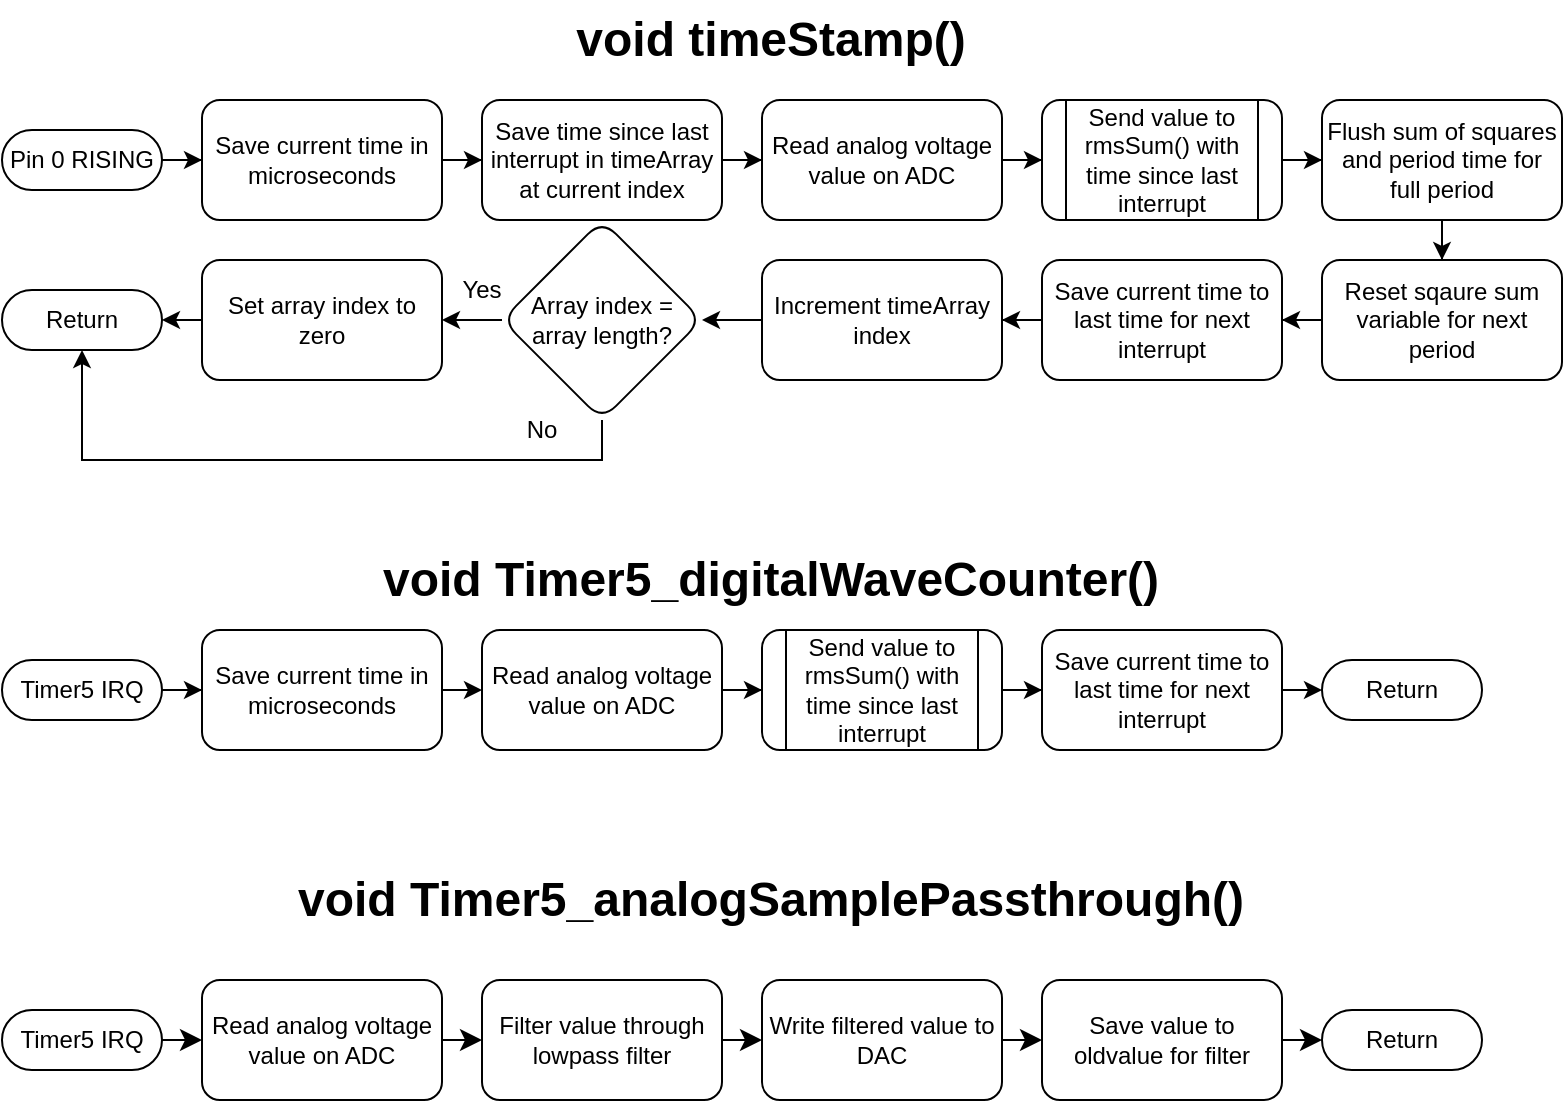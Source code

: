 <mxfile version="22.1.18" type="github" pages="2">
  <diagram id="C5RBs43oDa-KdzZeNtuy" name="Page-1">
    <mxGraphModel dx="926" dy="806" grid="1" gridSize="10" guides="1" tooltips="1" connect="1" arrows="1" fold="1" page="1" pageScale="1" pageWidth="827" pageHeight="1169" math="0" shadow="0">
      <root>
        <mxCell id="WIyWlLk6GJQsqaUBKTNV-0" />
        <mxCell id="WIyWlLk6GJQsqaUBKTNV-1" parent="WIyWlLk6GJQsqaUBKTNV-0" />
        <mxCell id="hklokKXVVv5O5HjFflUN-2" value="" style="edgeStyle=orthogonalEdgeStyle;rounded=0;orthogonalLoop=1;jettySize=auto;html=1;" parent="WIyWlLk6GJQsqaUBKTNV-1" source="hklokKXVVv5O5HjFflUN-0" target="hklokKXVVv5O5HjFflUN-1" edge="1">
          <mxGeometry relative="1" as="geometry" />
        </mxCell>
        <mxCell id="hklokKXVVv5O5HjFflUN-0" value="Pin 0 RISING" style="html=1;dashed=0;whiteSpace=wrap;shape=mxgraph.dfd.start" parent="WIyWlLk6GJQsqaUBKTNV-1" vertex="1">
          <mxGeometry x="30" y="115" width="80" height="30" as="geometry" />
        </mxCell>
        <mxCell id="hklokKXVVv5O5HjFflUN-4" value="" style="edgeStyle=orthogonalEdgeStyle;rounded=0;orthogonalLoop=1;jettySize=auto;html=1;" parent="WIyWlLk6GJQsqaUBKTNV-1" source="hklokKXVVv5O5HjFflUN-1" target="hklokKXVVv5O5HjFflUN-3" edge="1">
          <mxGeometry relative="1" as="geometry" />
        </mxCell>
        <mxCell id="hklokKXVVv5O5HjFflUN-1" value="Save current time in microseconds" style="rounded=1;whiteSpace=wrap;html=1;dashed=0;" parent="WIyWlLk6GJQsqaUBKTNV-1" vertex="1">
          <mxGeometry x="130" y="100" width="120" height="60" as="geometry" />
        </mxCell>
        <mxCell id="hklokKXVVv5O5HjFflUN-6" value="" style="edgeStyle=orthogonalEdgeStyle;rounded=0;orthogonalLoop=1;jettySize=auto;html=1;" parent="WIyWlLk6GJQsqaUBKTNV-1" source="hklokKXVVv5O5HjFflUN-3" target="hklokKXVVv5O5HjFflUN-5" edge="1">
          <mxGeometry relative="1" as="geometry" />
        </mxCell>
        <mxCell id="hklokKXVVv5O5HjFflUN-3" value="Save time since last interrupt in timeArray at current index" style="whiteSpace=wrap;html=1;rounded=1;dashed=0;" parent="WIyWlLk6GJQsqaUBKTNV-1" vertex="1">
          <mxGeometry x="270" y="100" width="120" height="60" as="geometry" />
        </mxCell>
        <mxCell id="hklokKXVVv5O5HjFflUN-10" value="" style="edgeStyle=orthogonalEdgeStyle;rounded=0;orthogonalLoop=1;jettySize=auto;html=1;" parent="WIyWlLk6GJQsqaUBKTNV-1" source="hklokKXVVv5O5HjFflUN-5" target="hklokKXVVv5O5HjFflUN-9" edge="1">
          <mxGeometry relative="1" as="geometry" />
        </mxCell>
        <mxCell id="hklokKXVVv5O5HjFflUN-5" value="Read analog voltage value on ADC" style="whiteSpace=wrap;html=1;rounded=1;dashed=0;" parent="WIyWlLk6GJQsqaUBKTNV-1" vertex="1">
          <mxGeometry x="410" y="100" width="120" height="60" as="geometry" />
        </mxCell>
        <mxCell id="hklokKXVVv5O5HjFflUN-12" value="" style="edgeStyle=orthogonalEdgeStyle;rounded=0;orthogonalLoop=1;jettySize=auto;html=1;" parent="WIyWlLk6GJQsqaUBKTNV-1" source="hklokKXVVv5O5HjFflUN-9" target="hklokKXVVv5O5HjFflUN-11" edge="1">
          <mxGeometry relative="1" as="geometry" />
        </mxCell>
        <mxCell id="hklokKXVVv5O5HjFflUN-9" value="Send value to rmsSum() with time since last interrupt" style="shape=process;whiteSpace=wrap;html=1;backgroundOutline=1;rounded=1;dashed=0;" parent="WIyWlLk6GJQsqaUBKTNV-1" vertex="1">
          <mxGeometry x="550" y="100" width="120" height="60" as="geometry" />
        </mxCell>
        <mxCell id="hklokKXVVv5O5HjFflUN-14" value="" style="edgeStyle=orthogonalEdgeStyle;rounded=0;orthogonalLoop=1;jettySize=auto;html=1;" parent="WIyWlLk6GJQsqaUBKTNV-1" source="hklokKXVVv5O5HjFflUN-11" target="hklokKXVVv5O5HjFflUN-13" edge="1">
          <mxGeometry relative="1" as="geometry" />
        </mxCell>
        <mxCell id="hklokKXVVv5O5HjFflUN-11" value="Flush sum of squares and period time for full period" style="whiteSpace=wrap;html=1;rounded=1;dashed=0;" parent="WIyWlLk6GJQsqaUBKTNV-1" vertex="1">
          <mxGeometry x="690" y="100" width="120" height="60" as="geometry" />
        </mxCell>
        <mxCell id="hklokKXVVv5O5HjFflUN-16" value="" style="edgeStyle=orthogonalEdgeStyle;rounded=0;orthogonalLoop=1;jettySize=auto;html=1;" parent="WIyWlLk6GJQsqaUBKTNV-1" source="hklokKXVVv5O5HjFflUN-13" target="hklokKXVVv5O5HjFflUN-15" edge="1">
          <mxGeometry relative="1" as="geometry" />
        </mxCell>
        <mxCell id="hklokKXVVv5O5HjFflUN-13" value="Reset sqaure sum variable for next period" style="whiteSpace=wrap;html=1;rounded=1;dashed=0;" parent="WIyWlLk6GJQsqaUBKTNV-1" vertex="1">
          <mxGeometry x="690" y="180" width="120" height="60" as="geometry" />
        </mxCell>
        <mxCell id="PeePpHPMLZSX_GtU09Wr-3" value="" style="edgeStyle=orthogonalEdgeStyle;rounded=0;orthogonalLoop=1;jettySize=auto;html=1;" parent="WIyWlLk6GJQsqaUBKTNV-1" source="hklokKXVVv5O5HjFflUN-15" target="PeePpHPMLZSX_GtU09Wr-2" edge="1">
          <mxGeometry relative="1" as="geometry" />
        </mxCell>
        <mxCell id="hklokKXVVv5O5HjFflUN-15" value="Save current time to last time for next interrupt" style="whiteSpace=wrap;html=1;rounded=1;dashed=0;" parent="WIyWlLk6GJQsqaUBKTNV-1" vertex="1">
          <mxGeometry x="550" y="180" width="120" height="60" as="geometry" />
        </mxCell>
        <mxCell id="PeePpHPMLZSX_GtU09Wr-5" value="" style="edgeStyle=orthogonalEdgeStyle;rounded=0;orthogonalLoop=1;jettySize=auto;html=1;" parent="WIyWlLk6GJQsqaUBKTNV-1" source="PeePpHPMLZSX_GtU09Wr-2" target="PeePpHPMLZSX_GtU09Wr-4" edge="1">
          <mxGeometry relative="1" as="geometry" />
        </mxCell>
        <mxCell id="PeePpHPMLZSX_GtU09Wr-2" value="Increment timeArray index" style="whiteSpace=wrap;html=1;rounded=1;dashed=0;" parent="WIyWlLk6GJQsqaUBKTNV-1" vertex="1">
          <mxGeometry x="410" y="180" width="120" height="60" as="geometry" />
        </mxCell>
        <mxCell id="PeePpHPMLZSX_GtU09Wr-7" value="" style="edgeStyle=orthogonalEdgeStyle;rounded=0;orthogonalLoop=1;jettySize=auto;html=1;" parent="WIyWlLk6GJQsqaUBKTNV-1" source="PeePpHPMLZSX_GtU09Wr-4" target="PeePpHPMLZSX_GtU09Wr-6" edge="1">
          <mxGeometry relative="1" as="geometry" />
        </mxCell>
        <mxCell id="PeePpHPMLZSX_GtU09Wr-4" value="Array index = array length?" style="rhombus;whiteSpace=wrap;html=1;rounded=1;dashed=0;" parent="WIyWlLk6GJQsqaUBKTNV-1" vertex="1">
          <mxGeometry x="280" y="160" width="100" height="100" as="geometry" />
        </mxCell>
        <mxCell id="PeePpHPMLZSX_GtU09Wr-6" value="Set array index to zero" style="whiteSpace=wrap;html=1;rounded=1;dashed=0;" parent="WIyWlLk6GJQsqaUBKTNV-1" vertex="1">
          <mxGeometry x="130" y="180" width="120" height="60" as="geometry" />
        </mxCell>
        <mxCell id="PeePpHPMLZSX_GtU09Wr-10" value="Return" style="html=1;dashed=0;whiteSpace=wrap;shape=mxgraph.dfd.start" parent="WIyWlLk6GJQsqaUBKTNV-1" vertex="1">
          <mxGeometry x="30" y="195" width="80" height="30" as="geometry" />
        </mxCell>
        <mxCell id="PeePpHPMLZSX_GtU09Wr-11" style="edgeStyle=orthogonalEdgeStyle;rounded=0;orthogonalLoop=1;jettySize=auto;html=1;exitX=0;exitY=0.5;exitDx=0;exitDy=0;entryX=1;entryY=0.5;entryDx=0;entryDy=0;entryPerimeter=0;" parent="WIyWlLk6GJQsqaUBKTNV-1" source="PeePpHPMLZSX_GtU09Wr-6" target="PeePpHPMLZSX_GtU09Wr-10" edge="1">
          <mxGeometry relative="1" as="geometry" />
        </mxCell>
        <mxCell id="PeePpHPMLZSX_GtU09Wr-12" value="void timeStamp()" style="text;strokeColor=none;fillColor=none;html=1;fontSize=24;fontStyle=1;verticalAlign=middle;align=center;" parent="WIyWlLk6GJQsqaUBKTNV-1" vertex="1">
          <mxGeometry x="364" y="50" width="100" height="40" as="geometry" />
        </mxCell>
        <mxCell id="PeePpHPMLZSX_GtU09Wr-13" style="edgeStyle=orthogonalEdgeStyle;rounded=0;orthogonalLoop=1;jettySize=auto;html=1;exitX=0.5;exitY=1;exitDx=0;exitDy=0;entryX=0.5;entryY=0.5;entryDx=0;entryDy=15;entryPerimeter=0;" parent="WIyWlLk6GJQsqaUBKTNV-1" source="PeePpHPMLZSX_GtU09Wr-4" target="PeePpHPMLZSX_GtU09Wr-10" edge="1">
          <mxGeometry relative="1" as="geometry" />
        </mxCell>
        <mxCell id="PeePpHPMLZSX_GtU09Wr-14" value="Yes" style="text;html=1;strokeColor=none;fillColor=none;align=center;verticalAlign=middle;whiteSpace=wrap;rounded=0;" parent="WIyWlLk6GJQsqaUBKTNV-1" vertex="1">
          <mxGeometry x="240" y="180" width="60" height="30" as="geometry" />
        </mxCell>
        <mxCell id="PeePpHPMLZSX_GtU09Wr-15" value="No" style="text;html=1;strokeColor=none;fillColor=none;align=center;verticalAlign=middle;whiteSpace=wrap;rounded=0;" parent="WIyWlLk6GJQsqaUBKTNV-1" vertex="1">
          <mxGeometry x="270" y="250" width="60" height="30" as="geometry" />
        </mxCell>
        <mxCell id="PeePpHPMLZSX_GtU09Wr-18" value="" style="edgeStyle=orthogonalEdgeStyle;rounded=0;orthogonalLoop=1;jettySize=auto;html=1;" parent="WIyWlLk6GJQsqaUBKTNV-1" source="PeePpHPMLZSX_GtU09Wr-16" target="PeePpHPMLZSX_GtU09Wr-17" edge="1">
          <mxGeometry relative="1" as="geometry" />
        </mxCell>
        <mxCell id="PeePpHPMLZSX_GtU09Wr-16" value="Timer5 IRQ" style="html=1;dashed=0;whiteSpace=wrap;shape=mxgraph.dfd.start" parent="WIyWlLk6GJQsqaUBKTNV-1" vertex="1">
          <mxGeometry x="30" y="380" width="80" height="30" as="geometry" />
        </mxCell>
        <mxCell id="PeePpHPMLZSX_GtU09Wr-22" style="edgeStyle=orthogonalEdgeStyle;rounded=0;orthogonalLoop=1;jettySize=auto;html=1;exitX=1;exitY=0.5;exitDx=0;exitDy=0;entryX=0;entryY=0.5;entryDx=0;entryDy=0;" parent="WIyWlLk6GJQsqaUBKTNV-1" source="PeePpHPMLZSX_GtU09Wr-17" target="PeePpHPMLZSX_GtU09Wr-20" edge="1">
          <mxGeometry relative="1" as="geometry" />
        </mxCell>
        <mxCell id="PeePpHPMLZSX_GtU09Wr-17" value="Save current time in microseconds" style="rounded=1;whiteSpace=wrap;html=1;dashed=0;" parent="WIyWlLk6GJQsqaUBKTNV-1" vertex="1">
          <mxGeometry x="130" y="365" width="120" height="60" as="geometry" />
        </mxCell>
        <mxCell id="PeePpHPMLZSX_GtU09Wr-19" value="" style="edgeStyle=orthogonalEdgeStyle;rounded=0;orthogonalLoop=1;jettySize=auto;html=1;" parent="WIyWlLk6GJQsqaUBKTNV-1" source="PeePpHPMLZSX_GtU09Wr-20" target="PeePpHPMLZSX_GtU09Wr-21" edge="1">
          <mxGeometry relative="1" as="geometry" />
        </mxCell>
        <mxCell id="PeePpHPMLZSX_GtU09Wr-20" value="Read analog voltage value on ADC" style="whiteSpace=wrap;html=1;rounded=1;dashed=0;" parent="WIyWlLk6GJQsqaUBKTNV-1" vertex="1">
          <mxGeometry x="270" y="365" width="120" height="60" as="geometry" />
        </mxCell>
        <mxCell id="PeePpHPMLZSX_GtU09Wr-24" value="" style="edgeStyle=orthogonalEdgeStyle;rounded=0;orthogonalLoop=1;jettySize=auto;html=1;" parent="WIyWlLk6GJQsqaUBKTNV-1" source="PeePpHPMLZSX_GtU09Wr-21" target="PeePpHPMLZSX_GtU09Wr-23" edge="1">
          <mxGeometry relative="1" as="geometry" />
        </mxCell>
        <mxCell id="PeePpHPMLZSX_GtU09Wr-21" value="Send value to rmsSum() with time since last interrupt" style="shape=process;whiteSpace=wrap;html=1;backgroundOutline=1;rounded=1;dashed=0;" parent="WIyWlLk6GJQsqaUBKTNV-1" vertex="1">
          <mxGeometry x="410" y="365" width="120" height="60" as="geometry" />
        </mxCell>
        <mxCell id="PeePpHPMLZSX_GtU09Wr-23" value="Save current time to last time for next interrupt" style="whiteSpace=wrap;html=1;rounded=1;dashed=0;" parent="WIyWlLk6GJQsqaUBKTNV-1" vertex="1">
          <mxGeometry x="550" y="365" width="120" height="60" as="geometry" />
        </mxCell>
        <mxCell id="PeePpHPMLZSX_GtU09Wr-25" value="Return" style="html=1;dashed=0;whiteSpace=wrap;shape=mxgraph.dfd.start" parent="WIyWlLk6GJQsqaUBKTNV-1" vertex="1">
          <mxGeometry x="690" y="380" width="80" height="30" as="geometry" />
        </mxCell>
        <mxCell id="PeePpHPMLZSX_GtU09Wr-26" style="edgeStyle=orthogonalEdgeStyle;rounded=0;orthogonalLoop=1;jettySize=auto;html=1;exitX=1;exitY=0.5;exitDx=0;exitDy=0;entryX=0;entryY=0.5;entryDx=0;entryDy=0;entryPerimeter=0;" parent="WIyWlLk6GJQsqaUBKTNV-1" source="PeePpHPMLZSX_GtU09Wr-23" target="PeePpHPMLZSX_GtU09Wr-25" edge="1">
          <mxGeometry relative="1" as="geometry" />
        </mxCell>
        <mxCell id="PeePpHPMLZSX_GtU09Wr-27" value="void Timer5_digitalWaveCounter()" style="text;strokeColor=none;fillColor=none;html=1;fontSize=24;fontStyle=1;verticalAlign=middle;align=center;" parent="WIyWlLk6GJQsqaUBKTNV-1" vertex="1">
          <mxGeometry x="364" y="320" width="100" height="40" as="geometry" />
        </mxCell>
        <mxCell id="4UzRuKjp4Zi57GAiIAzN-0" value="void Timer5_analogSamplePassthrough()" style="text;strokeColor=none;fillColor=none;html=1;fontSize=24;fontStyle=1;verticalAlign=middle;align=center;" vertex="1" parent="WIyWlLk6GJQsqaUBKTNV-1">
          <mxGeometry x="364" y="480" width="100" height="40" as="geometry" />
        </mxCell>
        <mxCell id="4UzRuKjp4Zi57GAiIAzN-3" style="edgeStyle=none;curved=1;rounded=0;orthogonalLoop=1;jettySize=auto;html=1;exitX=1;exitY=0.5;exitDx=0;exitDy=0;exitPerimeter=0;entryX=0;entryY=0.5;entryDx=0;entryDy=0;fontSize=12;startSize=8;endSize=8;" edge="1" parent="WIyWlLk6GJQsqaUBKTNV-1" source="4UzRuKjp4Zi57GAiIAzN-1" target="4UzRuKjp4Zi57GAiIAzN-2">
          <mxGeometry relative="1" as="geometry" />
        </mxCell>
        <mxCell id="4UzRuKjp4Zi57GAiIAzN-1" value="Timer5 IRQ" style="html=1;dashed=0;whiteSpace=wrap;shape=mxgraph.dfd.start" vertex="1" parent="WIyWlLk6GJQsqaUBKTNV-1">
          <mxGeometry x="30" y="555" width="80" height="30" as="geometry" />
        </mxCell>
        <mxCell id="4UzRuKjp4Zi57GAiIAzN-5" value="" style="edgeStyle=none;curved=1;rounded=0;orthogonalLoop=1;jettySize=auto;html=1;fontSize=12;startSize=8;endSize=8;" edge="1" parent="WIyWlLk6GJQsqaUBKTNV-1" source="4UzRuKjp4Zi57GAiIAzN-2" target="4UzRuKjp4Zi57GAiIAzN-4">
          <mxGeometry relative="1" as="geometry" />
        </mxCell>
        <mxCell id="4UzRuKjp4Zi57GAiIAzN-2" value="Read analog voltage value on ADC" style="rounded=1;whiteSpace=wrap;html=1;dashed=0;" vertex="1" parent="WIyWlLk6GJQsqaUBKTNV-1">
          <mxGeometry x="130" y="540" width="120" height="60" as="geometry" />
        </mxCell>
        <mxCell id="4UzRuKjp4Zi57GAiIAzN-7" value="" style="edgeStyle=none;curved=1;rounded=0;orthogonalLoop=1;jettySize=auto;html=1;fontSize=12;startSize=8;endSize=8;" edge="1" parent="WIyWlLk6GJQsqaUBKTNV-1" source="4UzRuKjp4Zi57GAiIAzN-4" target="4UzRuKjp4Zi57GAiIAzN-6">
          <mxGeometry relative="1" as="geometry" />
        </mxCell>
        <mxCell id="4UzRuKjp4Zi57GAiIAzN-4" value="Filter value through lowpass filter" style="whiteSpace=wrap;html=1;rounded=1;dashed=0;" vertex="1" parent="WIyWlLk6GJQsqaUBKTNV-1">
          <mxGeometry x="270" y="540" width="120" height="60" as="geometry" />
        </mxCell>
        <mxCell id="4UzRuKjp4Zi57GAiIAzN-9" value="" style="edgeStyle=none;curved=1;rounded=0;orthogonalLoop=1;jettySize=auto;html=1;fontSize=12;startSize=8;endSize=8;" edge="1" parent="WIyWlLk6GJQsqaUBKTNV-1" source="4UzRuKjp4Zi57GAiIAzN-6" target="4UzRuKjp4Zi57GAiIAzN-8">
          <mxGeometry relative="1" as="geometry" />
        </mxCell>
        <mxCell id="4UzRuKjp4Zi57GAiIAzN-6" value="Write filtered value to DAC" style="whiteSpace=wrap;html=1;rounded=1;dashed=0;" vertex="1" parent="WIyWlLk6GJQsqaUBKTNV-1">
          <mxGeometry x="410" y="540" width="120" height="60" as="geometry" />
        </mxCell>
        <mxCell id="4UzRuKjp4Zi57GAiIAzN-8" value="Save value to oldvalue for filter" style="whiteSpace=wrap;html=1;rounded=1;dashed=0;" vertex="1" parent="WIyWlLk6GJQsqaUBKTNV-1">
          <mxGeometry x="550" y="540" width="120" height="60" as="geometry" />
        </mxCell>
        <mxCell id="4UzRuKjp4Zi57GAiIAzN-10" value="Return" style="html=1;dashed=0;whiteSpace=wrap;shape=mxgraph.dfd.start" vertex="1" parent="WIyWlLk6GJQsqaUBKTNV-1">
          <mxGeometry x="690" y="555" width="80" height="30" as="geometry" />
        </mxCell>
        <mxCell id="4UzRuKjp4Zi57GAiIAzN-11" style="edgeStyle=none;curved=1;rounded=0;orthogonalLoop=1;jettySize=auto;html=1;exitX=1;exitY=0.5;exitDx=0;exitDy=0;entryX=0;entryY=0.5;entryDx=0;entryDy=0;entryPerimeter=0;fontSize=12;startSize=8;endSize=8;" edge="1" parent="WIyWlLk6GJQsqaUBKTNV-1" source="4UzRuKjp4Zi57GAiIAzN-8" target="4UzRuKjp4Zi57GAiIAzN-10">
          <mxGeometry relative="1" as="geometry" />
        </mxCell>
      </root>
    </mxGraphModel>
  </diagram>
  <diagram id="3FK7qvERHFWDFFrIVxxG" name="Page-2">
    <mxGraphModel dx="474" dy="756" grid="1" gridSize="10" guides="1" tooltips="1" connect="1" arrows="1" fold="1" page="1" pageScale="1" pageWidth="850" pageHeight="1100" math="0" shadow="0">
      <root>
        <mxCell id="0" />
        <mxCell id="1" parent="0" />
      </root>
    </mxGraphModel>
  </diagram>
</mxfile>
